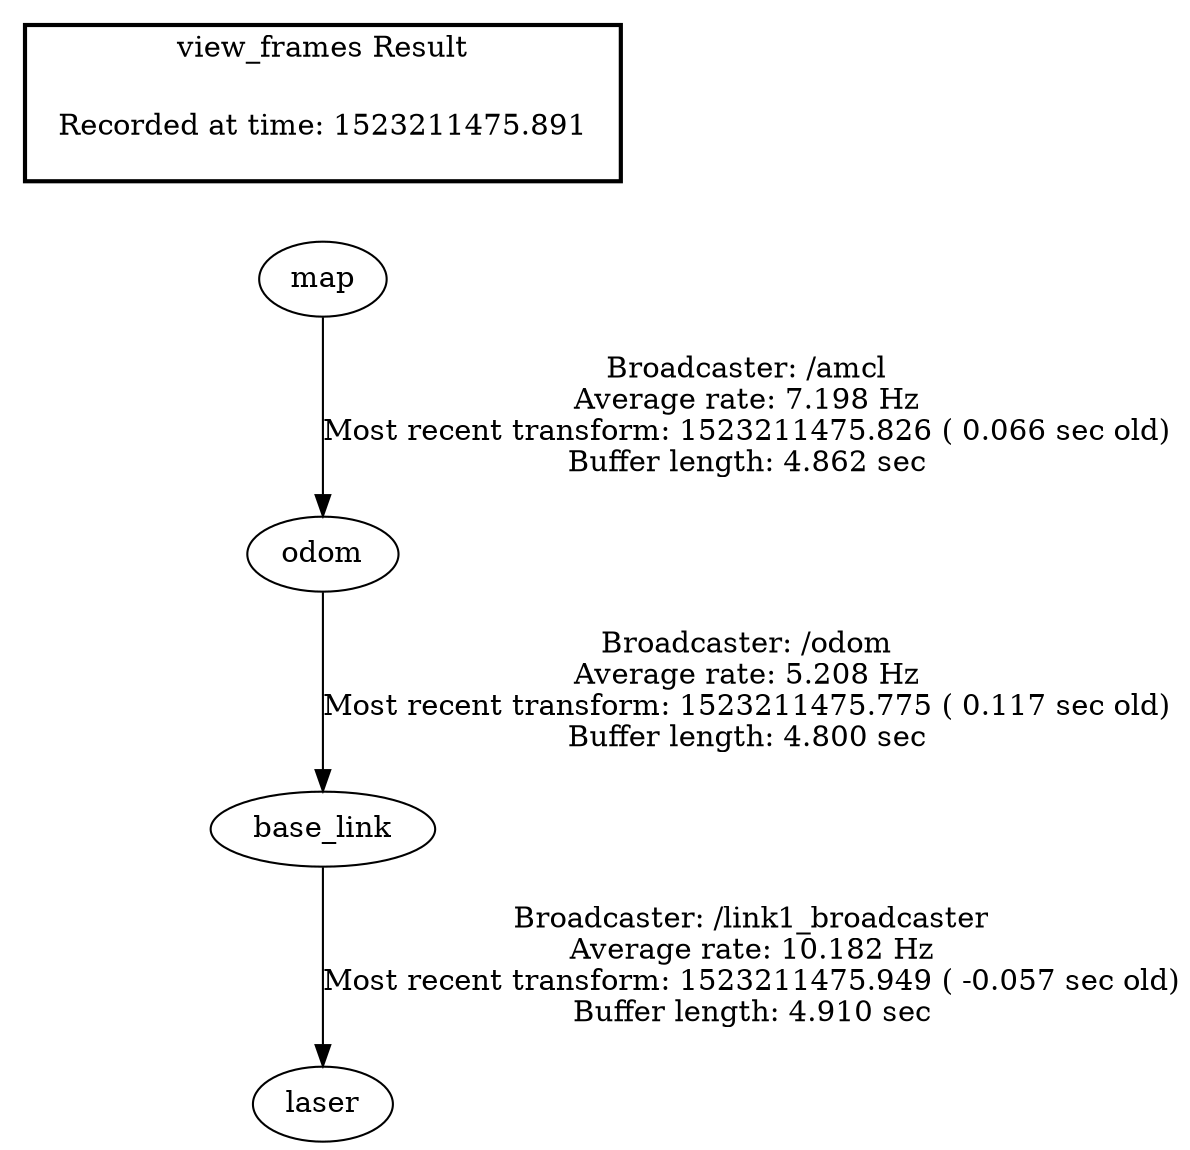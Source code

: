 digraph G {
"base_link" -> "laser"[label="Broadcaster: /link1_broadcaster\nAverage rate: 10.182 Hz\nMost recent transform: 1523211475.949 ( -0.057 sec old)\nBuffer length: 4.910 sec\n"];
"odom" -> "base_link"[label="Broadcaster: /odom\nAverage rate: 5.208 Hz\nMost recent transform: 1523211475.775 ( 0.117 sec old)\nBuffer length: 4.800 sec\n"];
"map" -> "odom"[label="Broadcaster: /amcl\nAverage rate: 7.198 Hz\nMost recent transform: 1523211475.826 ( 0.066 sec old)\nBuffer length: 4.862 sec\n"];
edge [style=invis];
 subgraph cluster_legend { style=bold; color=black; label ="view_frames Result";
"Recorded at time: 1523211475.891"[ shape=plaintext ] ;
 }->"map";
}